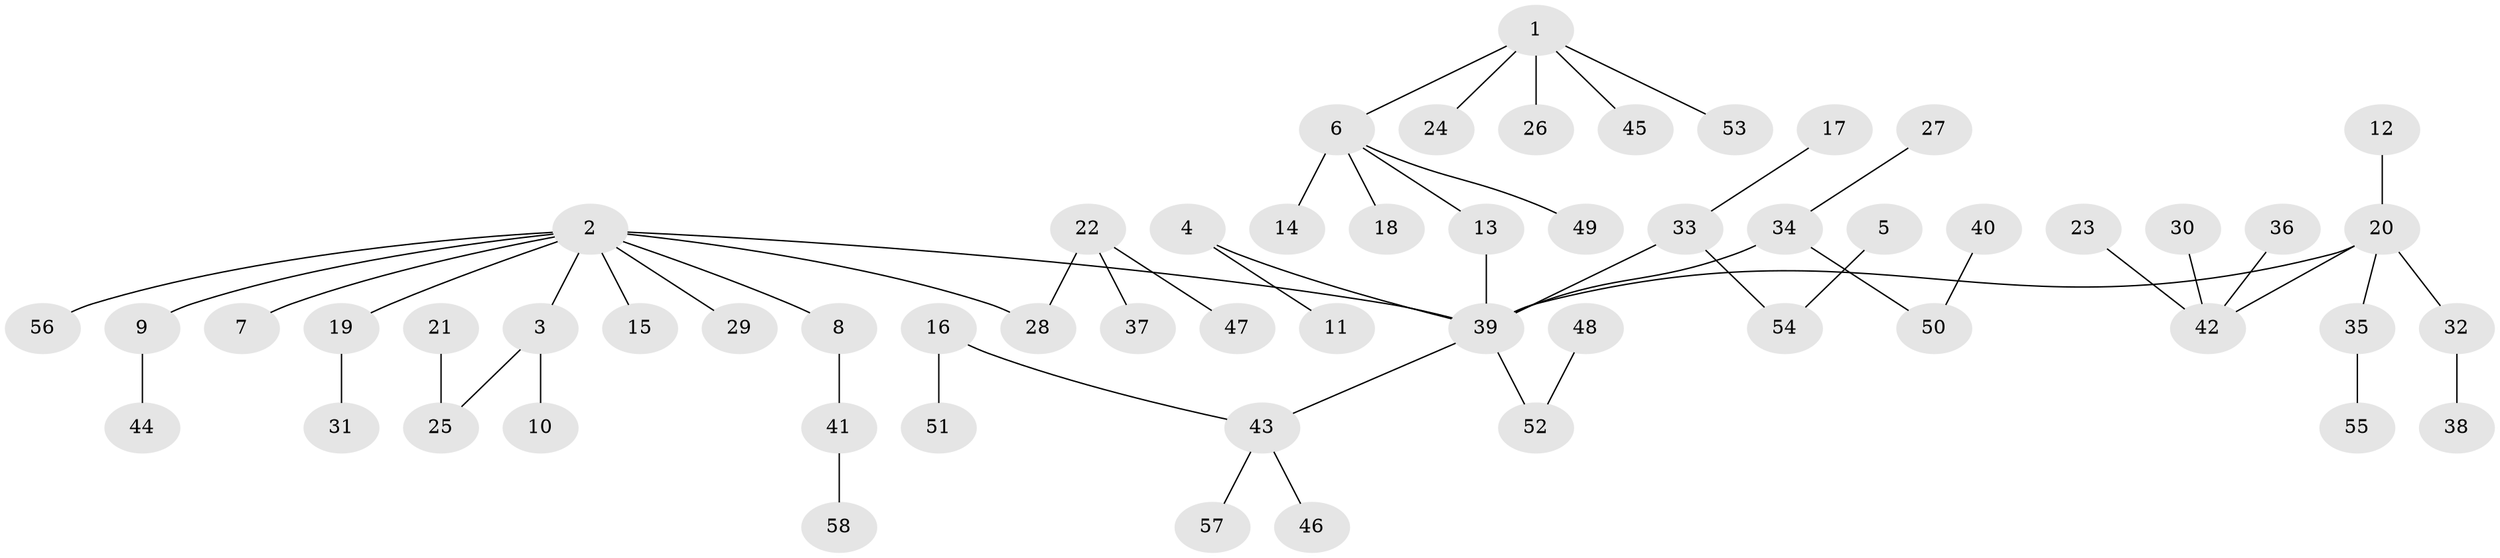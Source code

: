// original degree distribution, {2: 0.3217391304347826, 7: 0.008695652173913044, 6: 0.017391304347826087, 3: 0.10434782608695652, 5: 0.05217391304347826, 4: 0.034782608695652174, 1: 0.4608695652173913}
// Generated by graph-tools (version 1.1) at 2025/26/03/09/25 03:26:30]
// undirected, 58 vertices, 57 edges
graph export_dot {
graph [start="1"]
  node [color=gray90,style=filled];
  1;
  2;
  3;
  4;
  5;
  6;
  7;
  8;
  9;
  10;
  11;
  12;
  13;
  14;
  15;
  16;
  17;
  18;
  19;
  20;
  21;
  22;
  23;
  24;
  25;
  26;
  27;
  28;
  29;
  30;
  31;
  32;
  33;
  34;
  35;
  36;
  37;
  38;
  39;
  40;
  41;
  42;
  43;
  44;
  45;
  46;
  47;
  48;
  49;
  50;
  51;
  52;
  53;
  54;
  55;
  56;
  57;
  58;
  1 -- 6 [weight=1.0];
  1 -- 24 [weight=1.0];
  1 -- 26 [weight=1.0];
  1 -- 45 [weight=1.0];
  1 -- 53 [weight=1.0];
  2 -- 3 [weight=1.0];
  2 -- 7 [weight=1.0];
  2 -- 8 [weight=1.0];
  2 -- 9 [weight=1.0];
  2 -- 15 [weight=1.0];
  2 -- 19 [weight=1.0];
  2 -- 28 [weight=1.0];
  2 -- 29 [weight=1.0];
  2 -- 39 [weight=1.0];
  2 -- 56 [weight=1.0];
  3 -- 10 [weight=1.0];
  3 -- 25 [weight=1.0];
  4 -- 11 [weight=1.0];
  4 -- 39 [weight=1.0];
  5 -- 54 [weight=1.0];
  6 -- 13 [weight=1.0];
  6 -- 14 [weight=1.0];
  6 -- 18 [weight=1.0];
  6 -- 49 [weight=1.0];
  8 -- 41 [weight=1.0];
  9 -- 44 [weight=1.0];
  12 -- 20 [weight=1.0];
  13 -- 39 [weight=1.0];
  16 -- 43 [weight=1.0];
  16 -- 51 [weight=1.0];
  17 -- 33 [weight=1.0];
  19 -- 31 [weight=1.0];
  20 -- 32 [weight=1.0];
  20 -- 35 [weight=1.0];
  20 -- 39 [weight=1.0];
  20 -- 42 [weight=1.0];
  21 -- 25 [weight=1.0];
  22 -- 28 [weight=1.0];
  22 -- 37 [weight=1.0];
  22 -- 47 [weight=1.0];
  23 -- 42 [weight=1.0];
  27 -- 34 [weight=1.0];
  30 -- 42 [weight=1.0];
  32 -- 38 [weight=1.0];
  33 -- 39 [weight=1.0];
  33 -- 54 [weight=1.0];
  34 -- 39 [weight=1.0];
  34 -- 50 [weight=1.0];
  35 -- 55 [weight=1.0];
  36 -- 42 [weight=1.0];
  39 -- 43 [weight=1.0];
  39 -- 52 [weight=1.0];
  40 -- 50 [weight=1.0];
  41 -- 58 [weight=1.0];
  43 -- 46 [weight=1.0];
  43 -- 57 [weight=1.0];
  48 -- 52 [weight=1.0];
}
